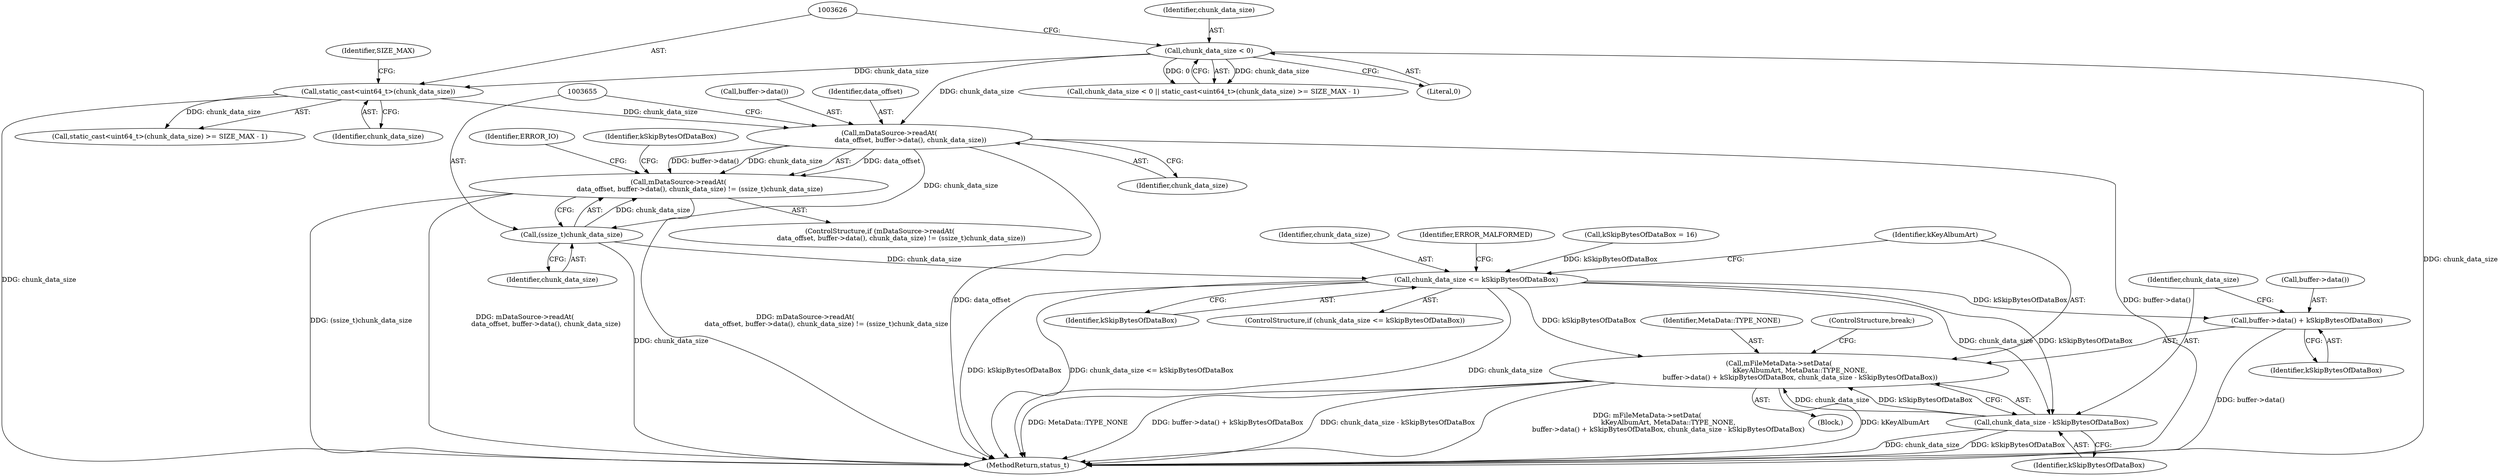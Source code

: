 digraph "0_Android_8a3a2f6ea7defe1a81bb32b3c9f3537f84749b9d@API" {
"1003650" [label="(Call,mDataSource->readAt(\n                    data_offset, buffer->data(), chunk_data_size))"];
"1003625" [label="(Call,static_cast<uint64_t>(chunk_data_size))"];
"1003621" [label="(Call,chunk_data_size < 0)"];
"1003649" [label="(Call,mDataSource->readAt(\n                    data_offset, buffer->data(), chunk_data_size) != (ssize_t)chunk_data_size)"];
"1003654" [label="(Call,(ssize_t)chunk_data_size)"];
"1003665" [label="(Call,chunk_data_size <= kSkipBytesOfDataBox)"];
"1003671" [label="(Call,mFileMetaData->setData(\n                    kKeyAlbumArt, MetaData::TYPE_NONE,\n                    buffer->data() + kSkipBytesOfDataBox, chunk_data_size - kSkipBytesOfDataBox))"];
"1003674" [label="(Call,buffer->data() + kSkipBytesOfDataBox)"];
"1003677" [label="(Call,chunk_data_size - kSkipBytesOfDataBox)"];
"1003618" [label="(Block,)"];
"1003671" [label="(Call,mFileMetaData->setData(\n                    kKeyAlbumArt, MetaData::TYPE_NONE,\n                    buffer->data() + kSkipBytesOfDataBox, chunk_data_size - kSkipBytesOfDataBox))"];
"1003624" [label="(Call,static_cast<uint64_t>(chunk_data_size) >= SIZE_MAX - 1)"];
"1003653" [label="(Identifier,chunk_data_size)"];
"1003652" [label="(Call,buffer->data())"];
"1003620" [label="(Call,chunk_data_size < 0 || static_cast<uint64_t>(chunk_data_size) >= SIZE_MAX - 1)"];
"1003676" [label="(Identifier,kSkipBytesOfDataBox)"];
"1003621" [label="(Call,chunk_data_size < 0)"];
"1003903" [label="(MethodReturn,status_t)"];
"1003650" [label="(Call,mDataSource->readAt(\n                    data_offset, buffer->data(), chunk_data_size))"];
"1003665" [label="(Call,chunk_data_size <= kSkipBytesOfDataBox)"];
"1003677" [label="(Call,chunk_data_size - kSkipBytesOfDataBox)"];
"1003662" [label="(Identifier,kSkipBytesOfDataBox)"];
"1003622" [label="(Identifier,chunk_data_size)"];
"1003649" [label="(Call,mDataSource->readAt(\n                    data_offset, buffer->data(), chunk_data_size) != (ssize_t)chunk_data_size)"];
"1003667" [label="(Identifier,kSkipBytesOfDataBox)"];
"1003670" [label="(Identifier,ERROR_MALFORMED)"];
"1003678" [label="(Identifier,chunk_data_size)"];
"1003625" [label="(Call,static_cast<uint64_t>(chunk_data_size))"];
"1003675" [label="(Call,buffer->data())"];
"1003623" [label="(Literal,0)"];
"1003656" [label="(Identifier,chunk_data_size)"];
"1003651" [label="(Identifier,data_offset)"];
"1003659" [label="(Identifier,ERROR_IO)"];
"1003661" [label="(Call,kSkipBytesOfDataBox = 16)"];
"1003627" [label="(Identifier,chunk_data_size)"];
"1003648" [label="(ControlStructure,if (mDataSource->readAt(\n                    data_offset, buffer->data(), chunk_data_size) != (ssize_t)chunk_data_size))"];
"1003680" [label="(ControlStructure,break;)"];
"1003629" [label="(Identifier,SIZE_MAX)"];
"1003679" [label="(Identifier,kSkipBytesOfDataBox)"];
"1003672" [label="(Identifier,kKeyAlbumArt)"];
"1003666" [label="(Identifier,chunk_data_size)"];
"1003673" [label="(Identifier,MetaData::TYPE_NONE)"];
"1003674" [label="(Call,buffer->data() + kSkipBytesOfDataBox)"];
"1003664" [label="(ControlStructure,if (chunk_data_size <= kSkipBytesOfDataBox))"];
"1003654" [label="(Call,(ssize_t)chunk_data_size)"];
"1003650" -> "1003649"  [label="AST: "];
"1003650" -> "1003653"  [label="CFG: "];
"1003651" -> "1003650"  [label="AST: "];
"1003652" -> "1003650"  [label="AST: "];
"1003653" -> "1003650"  [label="AST: "];
"1003655" -> "1003650"  [label="CFG: "];
"1003650" -> "1003903"  [label="DDG: buffer->data()"];
"1003650" -> "1003903"  [label="DDG: data_offset"];
"1003650" -> "1003649"  [label="DDG: data_offset"];
"1003650" -> "1003649"  [label="DDG: buffer->data()"];
"1003650" -> "1003649"  [label="DDG: chunk_data_size"];
"1003625" -> "1003650"  [label="DDG: chunk_data_size"];
"1003621" -> "1003650"  [label="DDG: chunk_data_size"];
"1003650" -> "1003654"  [label="DDG: chunk_data_size"];
"1003625" -> "1003624"  [label="AST: "];
"1003625" -> "1003627"  [label="CFG: "];
"1003626" -> "1003625"  [label="AST: "];
"1003627" -> "1003625"  [label="AST: "];
"1003629" -> "1003625"  [label="CFG: "];
"1003625" -> "1003903"  [label="DDG: chunk_data_size"];
"1003625" -> "1003624"  [label="DDG: chunk_data_size"];
"1003621" -> "1003625"  [label="DDG: chunk_data_size"];
"1003621" -> "1003620"  [label="AST: "];
"1003621" -> "1003623"  [label="CFG: "];
"1003622" -> "1003621"  [label="AST: "];
"1003623" -> "1003621"  [label="AST: "];
"1003626" -> "1003621"  [label="CFG: "];
"1003620" -> "1003621"  [label="CFG: "];
"1003621" -> "1003903"  [label="DDG: chunk_data_size"];
"1003621" -> "1003620"  [label="DDG: chunk_data_size"];
"1003621" -> "1003620"  [label="DDG: 0"];
"1003649" -> "1003648"  [label="AST: "];
"1003649" -> "1003654"  [label="CFG: "];
"1003654" -> "1003649"  [label="AST: "];
"1003659" -> "1003649"  [label="CFG: "];
"1003662" -> "1003649"  [label="CFG: "];
"1003649" -> "1003903"  [label="DDG: (ssize_t)chunk_data_size"];
"1003649" -> "1003903"  [label="DDG: mDataSource->readAt(\n                    data_offset, buffer->data(), chunk_data_size)"];
"1003649" -> "1003903"  [label="DDG: mDataSource->readAt(\n                    data_offset, buffer->data(), chunk_data_size) != (ssize_t)chunk_data_size"];
"1003654" -> "1003649"  [label="DDG: chunk_data_size"];
"1003654" -> "1003656"  [label="CFG: "];
"1003655" -> "1003654"  [label="AST: "];
"1003656" -> "1003654"  [label="AST: "];
"1003654" -> "1003903"  [label="DDG: chunk_data_size"];
"1003654" -> "1003665"  [label="DDG: chunk_data_size"];
"1003665" -> "1003664"  [label="AST: "];
"1003665" -> "1003667"  [label="CFG: "];
"1003666" -> "1003665"  [label="AST: "];
"1003667" -> "1003665"  [label="AST: "];
"1003670" -> "1003665"  [label="CFG: "];
"1003672" -> "1003665"  [label="CFG: "];
"1003665" -> "1003903"  [label="DDG: kSkipBytesOfDataBox"];
"1003665" -> "1003903"  [label="DDG: chunk_data_size <= kSkipBytesOfDataBox"];
"1003665" -> "1003903"  [label="DDG: chunk_data_size"];
"1003661" -> "1003665"  [label="DDG: kSkipBytesOfDataBox"];
"1003665" -> "1003671"  [label="DDG: kSkipBytesOfDataBox"];
"1003665" -> "1003674"  [label="DDG: kSkipBytesOfDataBox"];
"1003665" -> "1003677"  [label="DDG: chunk_data_size"];
"1003665" -> "1003677"  [label="DDG: kSkipBytesOfDataBox"];
"1003671" -> "1003618"  [label="AST: "];
"1003671" -> "1003677"  [label="CFG: "];
"1003672" -> "1003671"  [label="AST: "];
"1003673" -> "1003671"  [label="AST: "];
"1003674" -> "1003671"  [label="AST: "];
"1003677" -> "1003671"  [label="AST: "];
"1003680" -> "1003671"  [label="CFG: "];
"1003671" -> "1003903"  [label="DDG: buffer->data() + kSkipBytesOfDataBox"];
"1003671" -> "1003903"  [label="DDG: chunk_data_size - kSkipBytesOfDataBox"];
"1003671" -> "1003903"  [label="DDG: mFileMetaData->setData(\n                    kKeyAlbumArt, MetaData::TYPE_NONE,\n                    buffer->data() + kSkipBytesOfDataBox, chunk_data_size - kSkipBytesOfDataBox)"];
"1003671" -> "1003903"  [label="DDG: kKeyAlbumArt"];
"1003671" -> "1003903"  [label="DDG: MetaData::TYPE_NONE"];
"1003677" -> "1003671"  [label="DDG: chunk_data_size"];
"1003677" -> "1003671"  [label="DDG: kSkipBytesOfDataBox"];
"1003674" -> "1003676"  [label="CFG: "];
"1003675" -> "1003674"  [label="AST: "];
"1003676" -> "1003674"  [label="AST: "];
"1003678" -> "1003674"  [label="CFG: "];
"1003674" -> "1003903"  [label="DDG: buffer->data()"];
"1003677" -> "1003679"  [label="CFG: "];
"1003678" -> "1003677"  [label="AST: "];
"1003679" -> "1003677"  [label="AST: "];
"1003677" -> "1003903"  [label="DDG: chunk_data_size"];
"1003677" -> "1003903"  [label="DDG: kSkipBytesOfDataBox"];
}
